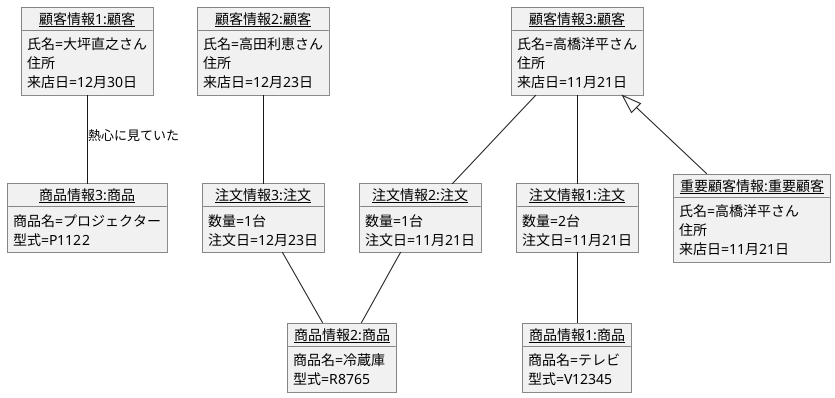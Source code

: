 @startuml 3-7
object "<u>顧客情報1:顧客</u>" as c1{
    氏名=大坪直之さん
    住所
    来店日=12月30日
}
object "<u>顧客情報2:顧客</u>" as c2{
    氏名=高田利恵さん
    住所
    来店日=12月23日
}
object "<u>顧客情報3:顧客</u>" as c3{
    氏名=高橋洋平さん
    住所
    来店日=11月21日
}
object "<u>重要顧客情報:重要顧客</u>" as i1{
    氏名=高橋洋平さん
    住所
    来店日=11月21日
}
object "<u>注文情報1:注文</u>" as a1{
    数量=2台
    注文日=11月21日
}
object "<u>注文情報2:注文</u>" as a2{
    数量=1台
    注文日=11月21日
}
object "<u>注文情報3:注文</u>" as a3{
    数量=1台
    注文日=12月23日
}
object "<u>商品情報1:商品</u>" as b1{
    商品名=テレビ
    型式=V12345
}
object "<u>商品情報2:商品</u>" as b2{
    商品名=冷蔵庫
    型式=R8765
}
object "<u>商品情報3:商品</u>" as b3{
    商品名=プロジェクター
    型式=P1122
}
c3 -- a1
a1 -- b1
a3 -- b2
a2 -- b2
c3 -- a2
c2 -- a3
c1 -- b3 :熱心に見ていた
c3 <|-- i1
@enduml
